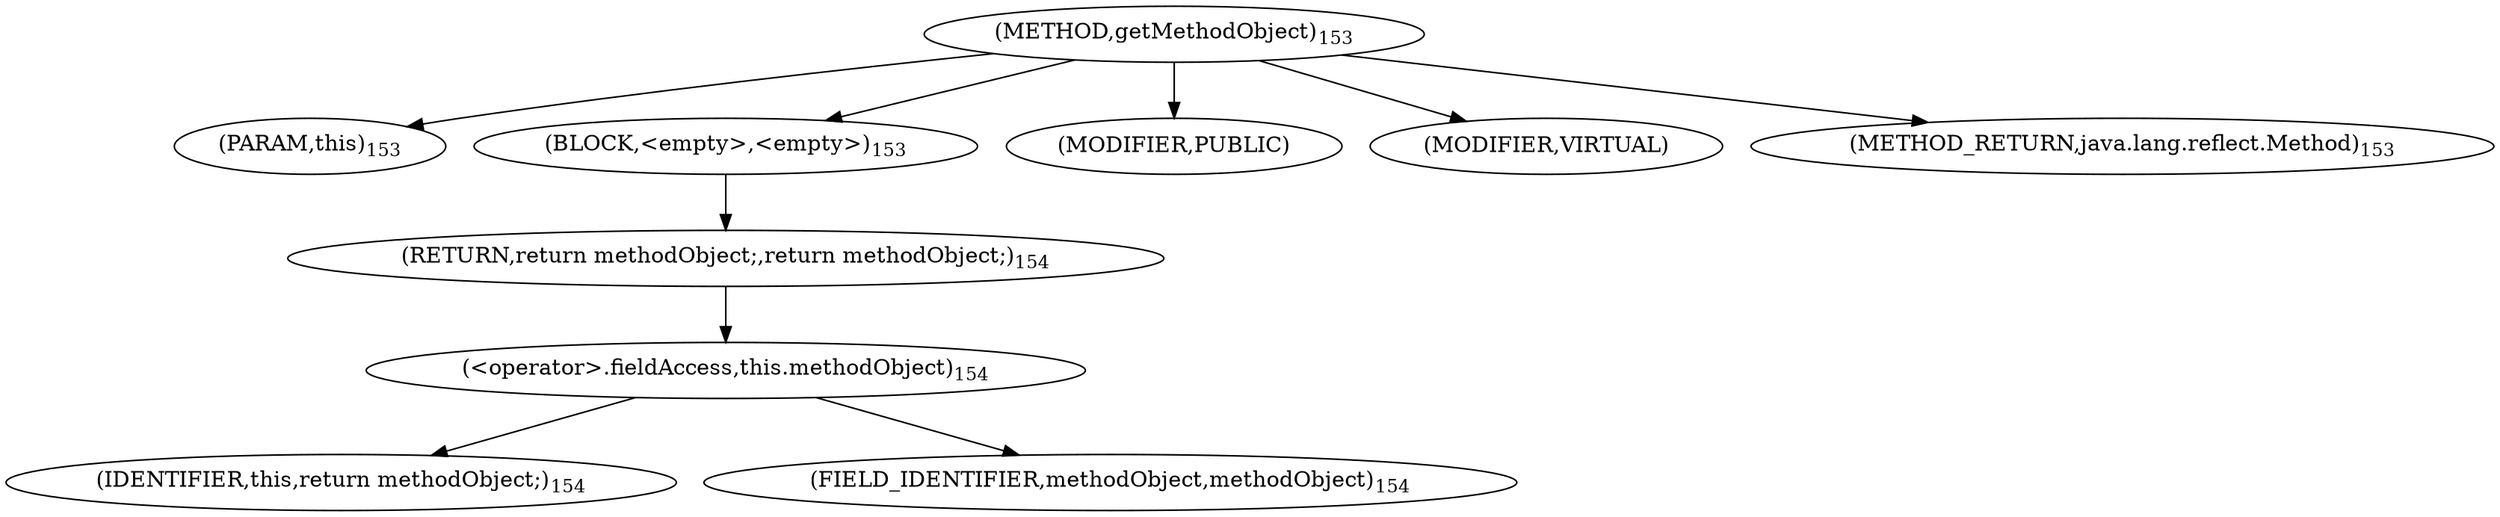 digraph "getMethodObject" {  
"402" [label = <(METHOD,getMethodObject)<SUB>153</SUB>> ]
"403" [label = <(PARAM,this)<SUB>153</SUB>> ]
"404" [label = <(BLOCK,&lt;empty&gt;,&lt;empty&gt;)<SUB>153</SUB>> ]
"405" [label = <(RETURN,return methodObject;,return methodObject;)<SUB>154</SUB>> ]
"406" [label = <(&lt;operator&gt;.fieldAccess,this.methodObject)<SUB>154</SUB>> ]
"407" [label = <(IDENTIFIER,this,return methodObject;)<SUB>154</SUB>> ]
"408" [label = <(FIELD_IDENTIFIER,methodObject,methodObject)<SUB>154</SUB>> ]
"409" [label = <(MODIFIER,PUBLIC)> ]
"410" [label = <(MODIFIER,VIRTUAL)> ]
"411" [label = <(METHOD_RETURN,java.lang.reflect.Method)<SUB>153</SUB>> ]
  "402" -> "403" 
  "402" -> "404" 
  "402" -> "409" 
  "402" -> "410" 
  "402" -> "411" 
  "404" -> "405" 
  "405" -> "406" 
  "406" -> "407" 
  "406" -> "408" 
}
